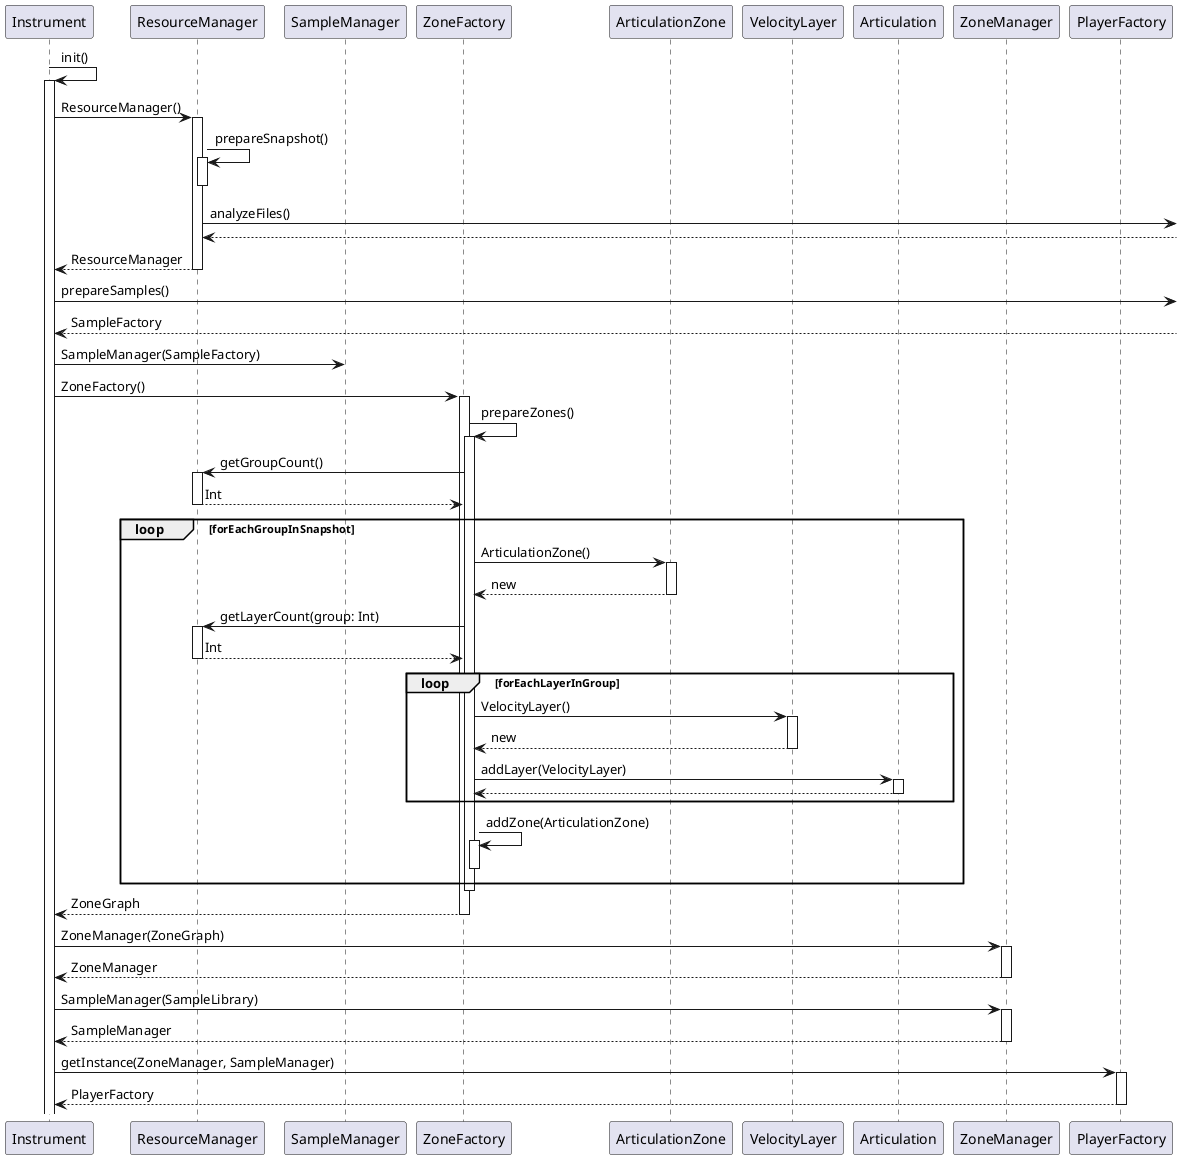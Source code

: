 @startuml
Instrument->Instrument++: init()

Instrument->ResourceManager++: ResourceManager()
ResourceManager->ResourceManager++: prepareSnapshot()
deactivate
ResourceManager->: analyzeFiles()
ResourceManager<--
return ResourceManager
Instrument->: prepareSamples()
Instrument<--:SampleFactory


Instrument->SampleManager: SampleManager(SampleFactory)


Instrument->ZoneFactory++: ZoneFactory()
ZoneFactory->ZoneFactory++: prepareZones()
ZoneFactory->ResourceManager++: getGroupCount()
return Int


loop forEachGroupInSnapshot
ZoneFactory->ArticulationZone++: ArticulationZone()
return new
ZoneFactory->ResourceManager++: getLayerCount(group: Int)
return Int
loop forEachLayerInGroup
ZoneFactory->VelocityLayer++: VelocityLayer()
return new


ZoneFactory->Articulation++:addLayer(VelocityLayer)
return
end loop
ZoneFactory->ZoneFactory++: addZone(ArticulationZone)
deactivate
end loop
deactivate
return ZoneGraph


Instrument->ZoneManager++: ZoneManager(ZoneGraph)
return ZoneManager

Instrument->ZoneManager++: SampleManager(SampleLibrary)
return SampleManager


Instrument->PlayerFactory++: getInstance(ZoneManager, SampleManager)
return PlayerFactory
@enduml